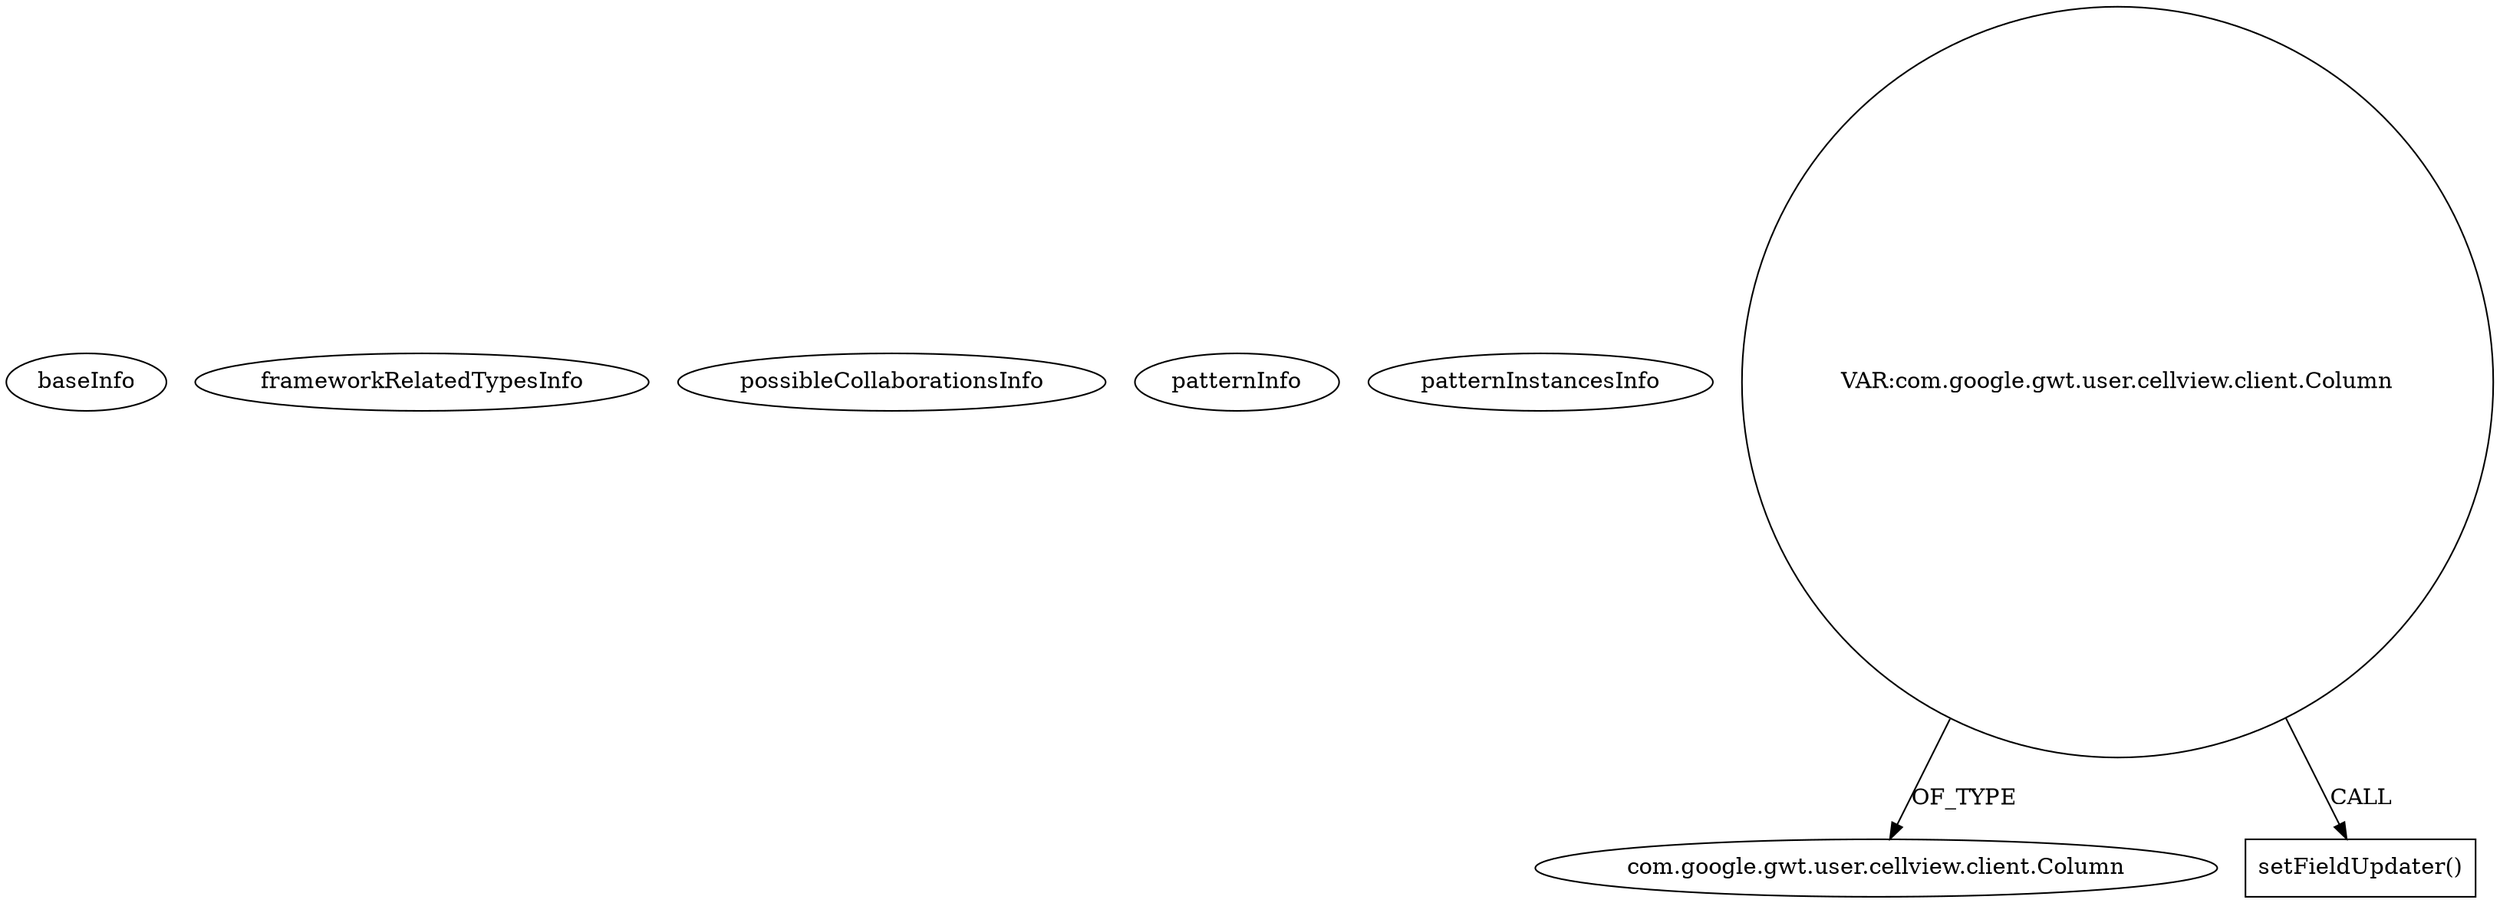 digraph {
baseInfo[graphId=955,category="pattern",isAnonymous=false,possibleRelation=false]
frameworkRelatedTypesInfo[]
possibleCollaborationsInfo[]
patternInfo[frequency=2.0,patternRootClient=null]
patternInstancesInfo[0="MainMain-ChatCafeine~/MainMain-ChatCafeine/ChatCafeine-master/ChatCafeine/src/sources/client/vue/administration/AdminPanel.java~AdminPanel~204",1="MainMain-ChatCafeine~/MainMain-ChatCafeine/ChatCafeine-master/ChatCafeine/src/sources/client/vue/administration/AdminPanel.java~com.google.gwt.user.client.ui.Widget creerListeUserPanel()~222"]
8[label="com.google.gwt.user.cellview.client.Column",vertexType="FRAMEWORK_CLASS_TYPE",isFrameworkType=false]
6[label="VAR:com.google.gwt.user.cellview.client.Column",vertexType="VARIABLE_EXPRESION",isFrameworkType=false,shape=circle]
7[label="setFieldUpdater()",vertexType="INSIDE_CALL",isFrameworkType=false,shape=box]
6->7[label="CALL"]
6->8[label="OF_TYPE"]
}
